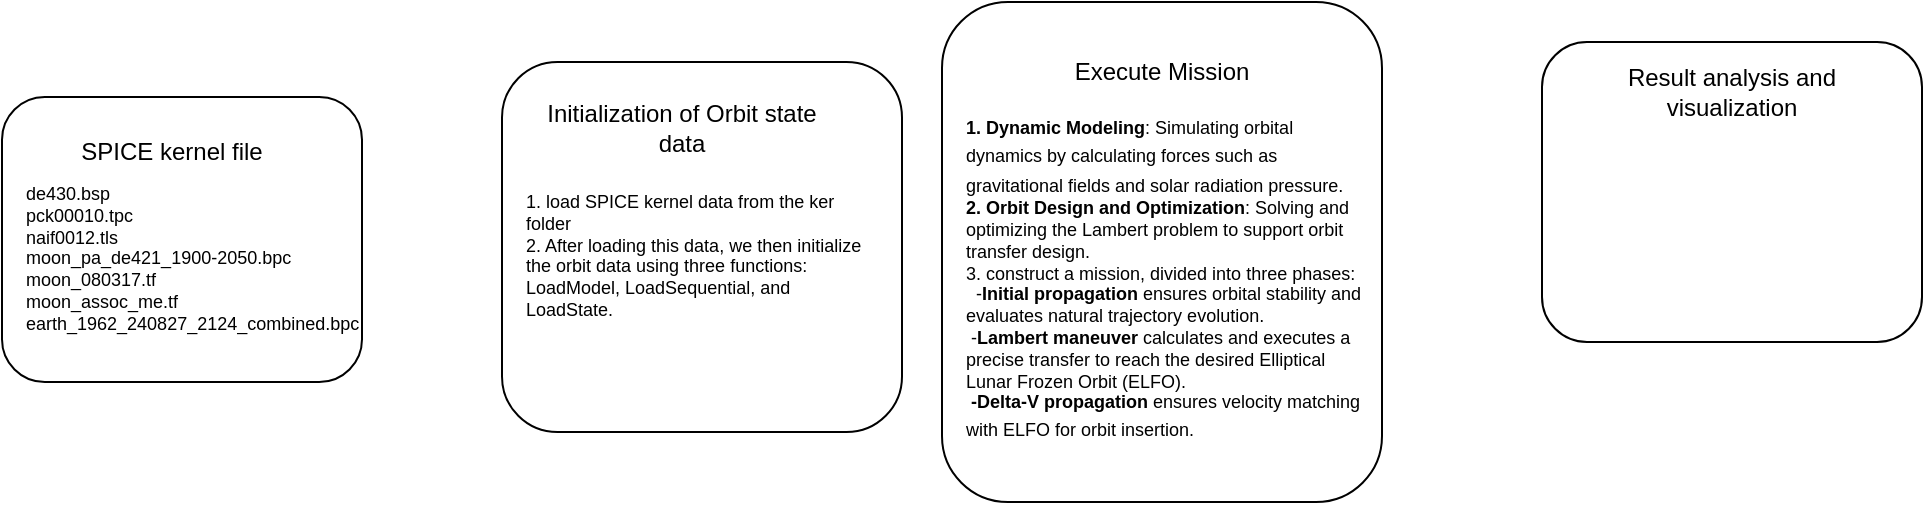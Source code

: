 <mxfile version="24.8.6">
  <diagram name="Page-1" id="9361dd3d-8414-5efd-6122-117bd74ce7a7">
    <mxGraphModel dx="1450" dy="983" grid="1" gridSize="10" guides="1" tooltips="1" connect="1" arrows="1" fold="1" page="0" pageScale="1.5" pageWidth="826" pageHeight="1169" background="none" math="0" shadow="0">
      <root>
        <mxCell id="0" />
        <mxCell id="1" parent="0" />
        <mxCell id="raCDrMh42CsUO1TfeVZc-1" value="" style="rounded=1;whiteSpace=wrap;html=1;" vertex="1" parent="1">
          <mxGeometry x="-280" y="17.5" width="180" height="142.5" as="geometry" />
        </mxCell>
        <mxCell id="raCDrMh42CsUO1TfeVZc-2" value="" style="rounded=1;whiteSpace=wrap;html=1;align=left;" vertex="1" parent="1">
          <mxGeometry x="-30" width="200" height="185" as="geometry" />
        </mxCell>
        <mxCell id="raCDrMh42CsUO1TfeVZc-3" value="" style="rounded=1;whiteSpace=wrap;html=1;" vertex="1" parent="1">
          <mxGeometry x="190" y="-30" width="220" height="250" as="geometry" />
        </mxCell>
        <mxCell id="raCDrMh42CsUO1TfeVZc-4" value="" style="rounded=1;whiteSpace=wrap;html=1;" vertex="1" parent="1">
          <mxGeometry x="490" y="-10" width="190" height="150" as="geometry" />
        </mxCell>
        <mxCell id="raCDrMh42CsUO1TfeVZc-6" value="SPICE kernel file" style="text;strokeColor=none;align=center;fillColor=none;html=1;verticalAlign=middle;whiteSpace=wrap;rounded=0;" vertex="1" parent="1">
          <mxGeometry x="-245" y="30" width="100" height="30" as="geometry" />
        </mxCell>
        <mxCell id="raCDrMh42CsUO1TfeVZc-7" value="Initialization of Orbit state data" style="text;strokeColor=none;align=center;fillColor=none;html=1;verticalAlign=middle;whiteSpace=wrap;rounded=0;" vertex="1" parent="1">
          <mxGeometry x="-10" y="17.5" width="140" height="30" as="geometry" />
        </mxCell>
        <mxCell id="raCDrMh42CsUO1TfeVZc-8" value="Execute Mission" style="text;strokeColor=none;align=center;fillColor=none;html=1;verticalAlign=middle;whiteSpace=wrap;rounded=0;" vertex="1" parent="1">
          <mxGeometry x="230" y="-10" width="140" height="30" as="geometry" />
        </mxCell>
        <mxCell id="raCDrMh42CsUO1TfeVZc-9" value="Result analysis and visualization" style="text;strokeColor=none;align=center;fillColor=none;html=1;verticalAlign=middle;whiteSpace=wrap;rounded=0;" vertex="1" parent="1">
          <mxGeometry x="515" width="140" height="30" as="geometry" />
        </mxCell>
        <UserObject label="de430.bsp&#xa;pck00010.tpc&#xa;naif0012.tls&#xa;moon_pa_de421_1900-2050.bpc&#xa;moon_080317.tf&#xa;moon_assoc_me.tf&#xa;earth_1962_240827_2124_combined.bpc" link="de430.bsp&#xa;pck00010.tpc&#xa;naif0012.tls&#xa;moon_pa_de421_1900-2050.bpc&#xa;moon_080317.tf&#xa;moon_assoc_me.tf&#xa;earth_1962_240827_2124_combined.bpc" id="raCDrMh42CsUO1TfeVZc-12">
          <mxCell style="text;whiteSpace=wrap;fontSize=9;" vertex="1" parent="1">
            <mxGeometry x="-270" y="53.75" width="170" height="120" as="geometry" />
          </mxCell>
        </UserObject>
        <mxCell id="raCDrMh42CsUO1TfeVZc-13" value="1. load SPICE kernel data from the ker folder&#xa;2. After loading this data, we then initialize the orbit data using three functions: LoadModel, LoadSequential, and LoadState." style="text;whiteSpace=wrap;fontSize=9;" vertex="1" parent="1">
          <mxGeometry x="-20" y="57.5" width="180" height="70" as="geometry" />
        </mxCell>
        <mxCell id="raCDrMh42CsUO1TfeVZc-14" value="&lt;font style=&quot;font-size: 9px;&quot;&gt;&lt;strong style=&quot;&quot; data-immersive-translate-walked=&quot;97188760-1b95-4faa-a504-3947132e1d31&quot;&gt;1. Dynamic Modeling&lt;/strong&gt;: Simulating orbital dynamics by calculating forces such as gravitational fields and solar radiation pressure.&lt;/font&gt;&lt;div style=&quot;font-size: 9px;&quot;&gt;&lt;font style=&quot;font-size: 9px;&quot;&gt;&lt;b&gt;&lt;font style=&quot;font-size: 9px;&quot;&gt;2.&amp;nbsp;&lt;/font&gt;&lt;span style=&quot;background-color: initial;&quot; data-immersive-translate-walked=&quot;97188760-1b95-4faa-a504-3947132e1d31&quot;&gt;Orbit Design and Optimization&lt;/span&gt;&lt;/b&gt;&lt;span style=&quot;background-color: initial;&quot;&gt;: Solving and optimizing the Lambert problem to support orbit transfer design.&lt;/span&gt;&lt;/font&gt;&lt;/div&gt;&lt;div style=&quot;font-size: 9px;&quot;&gt;&lt;font style=&quot;font-size: 9px;&quot;&gt;3.&amp;nbsp;construct a mission, divided into three phases:&lt;/font&gt;&lt;/div&gt;&lt;div style=&quot;font-size: 9px;&quot;&gt;&lt;font style=&quot;font-size: 9px;&quot;&gt;&amp;nbsp; -&lt;strong style=&quot;background-color: initial;&quot; data-immersive-translate-walked=&quot;c31a89dd-fdb8-4741-b4f0-9a972a691e82&quot;&gt;Initial propagation&lt;/strong&gt;&lt;span style=&quot;background-color: initial;&quot;&gt; ensures orbital stability and evaluates natural trajectory evolution.&lt;/span&gt;&lt;/font&gt;&lt;/div&gt;&lt;div style=&quot;font-size: 9px;&quot;&gt;&lt;font style=&quot;font-size: 9px;&quot;&gt;&lt;span style=&quot;background-color: initial;&quot;&gt;&amp;nbsp;-&lt;/span&gt;&lt;strong style=&quot;background-color: initial;&quot; data-immersive-translate-walked=&quot;c31a89dd-fdb8-4741-b4f0-9a972a691e82&quot;&gt;Lambert maneuver&lt;/strong&gt;&lt;span style=&quot;background-color: initial;&quot;&gt; calculates and executes a precise transfer to reach the desired Elliptical Lunar Frozen Orbit (ELFO).&lt;/span&gt;&lt;/font&gt;&lt;/div&gt;&lt;div style=&quot;font-size: 9px;&quot;&gt;&lt;font style=&quot;font-size: 9px;&quot;&gt;&lt;strong style=&quot;&quot; data-immersive-translate-walked=&quot;c31a89dd-fdb8-4741-b4f0-9a972a691e82&quot;&gt;&amp;nbsp;-Delta-V propagation&lt;/strong&gt; ensures velocity matching with ELFO for orbit insertion.&lt;/font&gt;&lt;span style=&quot;background-color: initial; font-size: 12px;&quot;&gt;&lt;/span&gt;&lt;/div&gt;" style="text;whiteSpace=wrap;html=1;" vertex="1" parent="1">
          <mxGeometry x="200" y="17.5" width="200" height="192.5" as="geometry" />
        </mxCell>
      </root>
    </mxGraphModel>
  </diagram>
</mxfile>

